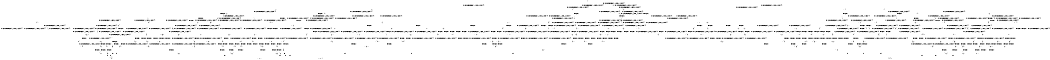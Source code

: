 digraph BCG {
size = "7, 10.5";
center = TRUE;
node [shape = circle];
0 [peripheries = 2];
0 -> 1 [label = "EX !0 !ATOMIC_EXCH_BRANCH (1, +1, TRUE, +0, 2, TRUE) !{0}"];
0 -> 2 [label = "EX !2 !ATOMIC_EXCH_BRANCH (1, +0, FALSE, +0, 3, TRUE) !{0}"];
0 -> 3 [label = "EX !1 !ATOMIC_EXCH_BRANCH (1, +0, TRUE, +0, 1, TRUE) !{0}"];
0 -> 4 [label = "EX !0 !ATOMIC_EXCH_BRANCH (1, +1, TRUE, +0, 2, TRUE) !{0}"];
1 -> 5 [label = "EX !2 !ATOMIC_EXCH_BRANCH (1, +0, FALSE, +0, 3, FALSE) !{0}"];
1 -> 6 [label = "EX !1 !ATOMIC_EXCH_BRANCH (1, +0, TRUE, +0, 1, FALSE) !{0}"];
1 -> 7 [label = "TERMINATE !0"];
2 -> 8 [label = "EX !0 !ATOMIC_EXCH_BRANCH (1, +1, TRUE, +0, 2, TRUE) !{0}"];
2 -> 9 [label = "EX !1 !ATOMIC_EXCH_BRANCH (1, +0, TRUE, +0, 1, TRUE) !{0}"];
2 -> 10 [label = "TERMINATE !2"];
2 -> 11 [label = "EX !0 !ATOMIC_EXCH_BRANCH (1, +1, TRUE, +0, 2, TRUE) !{0}"];
3 -> 3 [label = "EX !1 !ATOMIC_EXCH_BRANCH (1, +0, TRUE, +0, 1, TRUE) !{0}"];
3 -> 12 [label = "EX !0 !ATOMIC_EXCH_BRANCH (1, +1, TRUE, +0, 2, TRUE) !{0}"];
3 -> 13 [label = "EX !2 !ATOMIC_EXCH_BRANCH (1, +0, FALSE, +0, 3, TRUE) !{0}"];
3 -> 14 [label = "EX !0 !ATOMIC_EXCH_BRANCH (1, +1, TRUE, +0, 2, TRUE) !{0}"];
4 -> 15 [label = "EX !2 !ATOMIC_EXCH_BRANCH (1, +0, FALSE, +0, 3, FALSE) !{0}"];
4 -> 16 [label = "EX !1 !ATOMIC_EXCH_BRANCH (1, +0, TRUE, +0, 1, FALSE) !{0}"];
4 -> 17 [label = "TERMINATE !0"];
5 -> 18 [label = "EX !2 !ATOMIC_EXCH_BRANCH (1, +1, TRUE, +1, 2, TRUE) !{0}"];
5 -> 19 [label = "EX !1 !ATOMIC_EXCH_BRANCH (1, +0, TRUE, +0, 1, FALSE) !{0}"];
5 -> 20 [label = "TERMINATE !0"];
6 -> 21 [label = "EX !2 !ATOMIC_EXCH_BRANCH (1, +0, FALSE, +0, 3, TRUE) !{0}"];
6 -> 22 [label = "TERMINATE !0"];
6 -> 23 [label = "TERMINATE !1"];
7 -> 24 [label = "EX !2 !ATOMIC_EXCH_BRANCH (1, +0, FALSE, +0, 3, FALSE) !{1}"];
7 -> 25 [label = "EX !1 !ATOMIC_EXCH_BRANCH (1, +0, TRUE, +0, 1, FALSE) !{1}"];
7 -> 26 [label = "EX !1 !ATOMIC_EXCH_BRANCH (1, +0, TRUE, +0, 1, FALSE) !{1}"];
8 -> 27 [label = "EX !1 !ATOMIC_EXCH_BRANCH (1, +0, TRUE, +0, 1, FALSE) !{0}"];
8 -> 28 [label = "TERMINATE !0"];
8 -> 29 [label = "TERMINATE !2"];
9 -> 9 [label = "EX !1 !ATOMIC_EXCH_BRANCH (1, +0, TRUE, +0, 1, TRUE) !{0}"];
9 -> 30 [label = "EX !0 !ATOMIC_EXCH_BRANCH (1, +1, TRUE, +0, 2, TRUE) !{0}"];
9 -> 31 [label = "TERMINATE !2"];
9 -> 32 [label = "EX !0 !ATOMIC_EXCH_BRANCH (1, +1, TRUE, +0, 2, TRUE) !{0}"];
10 -> 33 [label = "EX !0 !ATOMIC_EXCH_BRANCH (1, +1, TRUE, +0, 2, TRUE) !{0}"];
10 -> 34 [label = "EX !1 !ATOMIC_EXCH_BRANCH (1, +0, TRUE, +0, 1, TRUE) !{0}"];
10 -> 35 [label = "EX !0 !ATOMIC_EXCH_BRANCH (1, +1, TRUE, +0, 2, TRUE) !{0}"];
11 -> 36 [label = "EX !1 !ATOMIC_EXCH_BRANCH (1, +0, TRUE, +0, 1, FALSE) !{0}"];
11 -> 37 [label = "TERMINATE !0"];
11 -> 38 [label = "TERMINATE !2"];
12 -> 6 [label = "EX !1 !ATOMIC_EXCH_BRANCH (1, +0, TRUE, +0, 1, FALSE) !{0}"];
12 -> 39 [label = "EX !2 !ATOMIC_EXCH_BRANCH (1, +0, FALSE, +0, 3, FALSE) !{0}"];
12 -> 40 [label = "TERMINATE !0"];
13 -> 9 [label = "EX !1 !ATOMIC_EXCH_BRANCH (1, +0, TRUE, +0, 1, TRUE) !{0}"];
13 -> 30 [label = "EX !0 !ATOMIC_EXCH_BRANCH (1, +1, TRUE, +0, 2, TRUE) !{0}"];
13 -> 31 [label = "TERMINATE !2"];
13 -> 32 [label = "EX !0 !ATOMIC_EXCH_BRANCH (1, +1, TRUE, +0, 2, TRUE) !{0}"];
14 -> 16 [label = "EX !1 !ATOMIC_EXCH_BRANCH (1, +0, TRUE, +0, 1, FALSE) !{0}"];
14 -> 41 [label = "EX !2 !ATOMIC_EXCH_BRANCH (1, +0, FALSE, +0, 3, FALSE) !{0}"];
14 -> 42 [label = "TERMINATE !0"];
15 -> 43 [label = "EX !2 !ATOMIC_EXCH_BRANCH (1, +1, TRUE, +1, 2, TRUE) !{0}"];
15 -> 44 [label = "EX !1 !ATOMIC_EXCH_BRANCH (1, +0, TRUE, +0, 1, FALSE) !{0}"];
15 -> 45 [label = "TERMINATE !0"];
16 -> 46 [label = "EX !2 !ATOMIC_EXCH_BRANCH (1, +0, FALSE, +0, 3, TRUE) !{0}"];
16 -> 47 [label = "TERMINATE !0"];
16 -> 48 [label = "TERMINATE !1"];
17 -> 49 [label = "EX !2 !ATOMIC_EXCH_BRANCH (1, +0, FALSE, +0, 3, FALSE) !{1}"];
17 -> 50 [label = "EX !1 !ATOMIC_EXCH_BRANCH (1, +0, TRUE, +0, 1, FALSE) !{1}"];
18 -> 18 [label = "EX !2 !ATOMIC_EXCH_BRANCH (1, +1, TRUE, +1, 2, TRUE) !{0}"];
18 -> 19 [label = "EX !1 !ATOMIC_EXCH_BRANCH (1, +0, TRUE, +0, 1, FALSE) !{0}"];
18 -> 20 [label = "TERMINATE !0"];
19 -> 51 [label = "EX !2 !ATOMIC_EXCH_BRANCH (1, +1, TRUE, +1, 2, FALSE) !{0}"];
19 -> 52 [label = "TERMINATE !0"];
19 -> 53 [label = "TERMINATE !1"];
20 -> 54 [label = "EX !2 !ATOMIC_EXCH_BRANCH (1, +1, TRUE, +1, 2, TRUE) !{1}"];
20 -> 55 [label = "EX !1 !ATOMIC_EXCH_BRANCH (1, +0, TRUE, +0, 1, FALSE) !{1}"];
20 -> 56 [label = "EX !1 !ATOMIC_EXCH_BRANCH (1, +0, TRUE, +0, 1, FALSE) !{1}"];
21 -> 57 [label = "TERMINATE !0"];
21 -> 58 [label = "TERMINATE !2"];
21 -> 59 [label = "TERMINATE !1"];
22 -> 60 [label = "EX !2 !ATOMIC_EXCH_BRANCH (1, +0, FALSE, +0, 3, TRUE) !{1}"];
22 -> 61 [label = "TERMINATE !1"];
23 -> 62 [label = "EX !2 !ATOMIC_EXCH_BRANCH (1, +0, FALSE, +0, 3, TRUE) !{0}"];
23 -> 63 [label = "TERMINATE !0"];
24 -> 54 [label = "EX !2 !ATOMIC_EXCH_BRANCH (1, +1, TRUE, +1, 2, TRUE) !{1}"];
24 -> 55 [label = "EX !1 !ATOMIC_EXCH_BRANCH (1, +0, TRUE, +0, 1, FALSE) !{1}"];
24 -> 56 [label = "EX !1 !ATOMIC_EXCH_BRANCH (1, +0, TRUE, +0, 1, FALSE) !{1}"];
25 -> 60 [label = "EX !2 !ATOMIC_EXCH_BRANCH (1, +0, FALSE, +0, 3, TRUE) !{1}"];
25 -> 61 [label = "TERMINATE !1"];
26 -> 64 [label = "EX !2 !ATOMIC_EXCH_BRANCH (1, +0, FALSE, +0, 3, TRUE) !{1}"];
26 -> 65 [label = "TERMINATE !1"];
27 -> 57 [label = "TERMINATE !0"];
27 -> 58 [label = "TERMINATE !2"];
27 -> 59 [label = "TERMINATE !1"];
28 -> 66 [label = "EX !1 !ATOMIC_EXCH_BRANCH (1, +0, TRUE, +0, 1, FALSE) !{1}"];
28 -> 67 [label = "TERMINATE !2"];
28 -> 68 [label = "EX !1 !ATOMIC_EXCH_BRANCH (1, +0, TRUE, +0, 1, FALSE) !{1}"];
29 -> 69 [label = "EX !1 !ATOMIC_EXCH_BRANCH (1, +0, TRUE, +0, 1, FALSE) !{0}"];
29 -> 70 [label = "TERMINATE !0"];
30 -> 27 [label = "EX !1 !ATOMIC_EXCH_BRANCH (1, +0, TRUE, +0, 1, FALSE) !{0}"];
30 -> 71 [label = "TERMINATE !0"];
30 -> 72 [label = "TERMINATE !2"];
31 -> 34 [label = "EX !1 !ATOMIC_EXCH_BRANCH (1, +0, TRUE, +0, 1, TRUE) !{0}"];
31 -> 73 [label = "EX !0 !ATOMIC_EXCH_BRANCH (1, +1, TRUE, +0, 2, TRUE) !{0}"];
31 -> 74 [label = "EX !0 !ATOMIC_EXCH_BRANCH (1, +1, TRUE, +0, 2, TRUE) !{0}"];
32 -> 36 [label = "EX !1 !ATOMIC_EXCH_BRANCH (1, +0, TRUE, +0, 1, FALSE) !{0}"];
32 -> 75 [label = "TERMINATE !0"];
32 -> 76 [label = "TERMINATE !2"];
33 -> 69 [label = "EX !1 !ATOMIC_EXCH_BRANCH (1, +0, TRUE, +0, 1, FALSE) !{0}"];
33 -> 70 [label = "TERMINATE !0"];
34 -> 34 [label = "EX !1 !ATOMIC_EXCH_BRANCH (1, +0, TRUE, +0, 1, TRUE) !{0}"];
34 -> 73 [label = "EX !0 !ATOMIC_EXCH_BRANCH (1, +1, TRUE, +0, 2, TRUE) !{0}"];
34 -> 74 [label = "EX !0 !ATOMIC_EXCH_BRANCH (1, +1, TRUE, +0, 2, TRUE) !{0}"];
35 -> 77 [label = "EX !1 !ATOMIC_EXCH_BRANCH (1, +0, TRUE, +0, 1, FALSE) !{0}"];
35 -> 78 [label = "TERMINATE !0"];
36 -> 79 [label = "TERMINATE !0"];
36 -> 80 [label = "TERMINATE !2"];
36 -> 81 [label = "TERMINATE !1"];
37 -> 82 [label = "EX !1 !ATOMIC_EXCH_BRANCH (1, +0, TRUE, +0, 1, FALSE) !{1}"];
37 -> 83 [label = "TERMINATE !2"];
38 -> 77 [label = "EX !1 !ATOMIC_EXCH_BRANCH (1, +0, TRUE, +0, 1, FALSE) !{0}"];
38 -> 78 [label = "TERMINATE !0"];
39 -> 19 [label = "EX !1 !ATOMIC_EXCH_BRANCH (1, +0, TRUE, +0, 1, FALSE) !{0}"];
39 -> 84 [label = "EX !2 !ATOMIC_EXCH_BRANCH (1, +1, TRUE, +1, 2, TRUE) !{0}"];
39 -> 85 [label = "TERMINATE !0"];
40 -> 25 [label = "EX !1 !ATOMIC_EXCH_BRANCH (1, +0, TRUE, +0, 1, FALSE) !{1}"];
40 -> 86 [label = "EX !2 !ATOMIC_EXCH_BRANCH (1, +0, FALSE, +0, 3, FALSE) !{1}"];
40 -> 26 [label = "EX !1 !ATOMIC_EXCH_BRANCH (1, +0, TRUE, +0, 1, FALSE) !{1}"];
41 -> 44 [label = "EX !1 !ATOMIC_EXCH_BRANCH (1, +0, TRUE, +0, 1, FALSE) !{0}"];
41 -> 87 [label = "EX !2 !ATOMIC_EXCH_BRANCH (1, +1, TRUE, +1, 2, TRUE) !{0}"];
41 -> 88 [label = "TERMINATE !0"];
42 -> 50 [label = "EX !1 !ATOMIC_EXCH_BRANCH (1, +0, TRUE, +0, 1, FALSE) !{1}"];
42 -> 89 [label = "EX !2 !ATOMIC_EXCH_BRANCH (1, +0, FALSE, +0, 3, FALSE) !{1}"];
43 -> 43 [label = "EX !2 !ATOMIC_EXCH_BRANCH (1, +1, TRUE, +1, 2, TRUE) !{0}"];
43 -> 44 [label = "EX !1 !ATOMIC_EXCH_BRANCH (1, +0, TRUE, +0, 1, FALSE) !{0}"];
43 -> 45 [label = "TERMINATE !0"];
44 -> 90 [label = "EX !2 !ATOMIC_EXCH_BRANCH (1, +1, TRUE, +1, 2, FALSE) !{0}"];
44 -> 91 [label = "TERMINATE !0"];
44 -> 92 [label = "TERMINATE !1"];
45 -> 93 [label = "EX !2 !ATOMIC_EXCH_BRANCH (1, +1, TRUE, +1, 2, TRUE) !{1}"];
45 -> 94 [label = "EX !1 !ATOMIC_EXCH_BRANCH (1, +0, TRUE, +0, 1, FALSE) !{1}"];
46 -> 79 [label = "TERMINATE !0"];
46 -> 80 [label = "TERMINATE !2"];
46 -> 81 [label = "TERMINATE !1"];
47 -> 95 [label = "EX !2 !ATOMIC_EXCH_BRANCH (1, +0, FALSE, +0, 3, TRUE) !{1}"];
47 -> 96 [label = "TERMINATE !1"];
48 -> 97 [label = "EX !2 !ATOMIC_EXCH_BRANCH (1, +0, FALSE, +0, 3, TRUE) !{0}"];
48 -> 98 [label = "TERMINATE !0"];
49 -> 93 [label = "EX !2 !ATOMIC_EXCH_BRANCH (1, +1, TRUE, +1, 2, TRUE) !{1}"];
49 -> 94 [label = "EX !1 !ATOMIC_EXCH_BRANCH (1, +0, TRUE, +0, 1, FALSE) !{1}"];
50 -> 95 [label = "EX !2 !ATOMIC_EXCH_BRANCH (1, +0, FALSE, +0, 3, TRUE) !{1}"];
50 -> 96 [label = "TERMINATE !1"];
51 -> 99 [label = "TERMINATE !0"];
51 -> 100 [label = "TERMINATE !2"];
51 -> 101 [label = "TERMINATE !1"];
52 -> 102 [label = "EX !2 !ATOMIC_EXCH_BRANCH (1, +1, TRUE, +1, 2, FALSE) !{1}"];
52 -> 103 [label = "TERMINATE !1"];
53 -> 104 [label = "EX !2 !ATOMIC_EXCH_BRANCH (1, +1, TRUE, +1, 2, FALSE) !{0}"];
53 -> 105 [label = "TERMINATE !0"];
54 -> 54 [label = "EX !2 !ATOMIC_EXCH_BRANCH (1, +1, TRUE, +1, 2, TRUE) !{1}"];
54 -> 55 [label = "EX !1 !ATOMIC_EXCH_BRANCH (1, +0, TRUE, +0, 1, FALSE) !{1}"];
54 -> 56 [label = "EX !1 !ATOMIC_EXCH_BRANCH (1, +0, TRUE, +0, 1, FALSE) !{1}"];
55 -> 102 [label = "EX !2 !ATOMIC_EXCH_BRANCH (1, +1, TRUE, +1, 2, FALSE) !{1}"];
55 -> 103 [label = "TERMINATE !1"];
56 -> 106 [label = "EX !2 !ATOMIC_EXCH_BRANCH (1, +1, TRUE, +1, 2, FALSE) !{1}"];
56 -> 107 [label = "TERMINATE !1"];
57 -> 108 [label = "TERMINATE !2"];
57 -> 109 [label = "TERMINATE !1"];
58 -> 110 [label = "TERMINATE !0"];
58 -> 111 [label = "TERMINATE !1"];
59 -> 112 [label = "TERMINATE !0"];
59 -> 111 [label = "TERMINATE !2"];
60 -> 108 [label = "TERMINATE !2"];
60 -> 109 [label = "TERMINATE !1"];
61 -> 113 [label = "EX !2 !ATOMIC_EXCH_BRANCH (1, +0, FALSE, +0, 3, TRUE) !{2}"];
61 -> 114 [label = "EX !2 !ATOMIC_EXCH_BRANCH (1, +0, FALSE, +0, 3, TRUE) !{2}"];
62 -> 112 [label = "TERMINATE !0"];
62 -> 111 [label = "TERMINATE !2"];
63 -> 113 [label = "EX !2 !ATOMIC_EXCH_BRANCH (1, +0, FALSE, +0, 3, TRUE) !{2}"];
63 -> 114 [label = "EX !2 !ATOMIC_EXCH_BRANCH (1, +0, FALSE, +0, 3, TRUE) !{2}"];
64 -> 115 [label = "TERMINATE !2"];
64 -> 116 [label = "TERMINATE !1"];
65 -> 117 [label = "EX !2 !ATOMIC_EXCH_BRANCH (1, +0, FALSE, +0, 3, TRUE) !{2}"];
66 -> 108 [label = "TERMINATE !2"];
66 -> 109 [label = "TERMINATE !1"];
67 -> 118 [label = "EX !1 !ATOMIC_EXCH_BRANCH (1, +0, TRUE, +0, 1, FALSE) !{1}"];
67 -> 119 [label = "EX !1 !ATOMIC_EXCH_BRANCH (1, +0, TRUE, +0, 1, FALSE) !{1}"];
68 -> 115 [label = "TERMINATE !2"];
68 -> 116 [label = "TERMINATE !1"];
69 -> 110 [label = "TERMINATE !0"];
69 -> 111 [label = "TERMINATE !1"];
70 -> 118 [label = "EX !1 !ATOMIC_EXCH_BRANCH (1, +0, TRUE, +0, 1, FALSE) !{1}"];
70 -> 119 [label = "EX !1 !ATOMIC_EXCH_BRANCH (1, +0, TRUE, +0, 1, FALSE) !{1}"];
71 -> 66 [label = "EX !1 !ATOMIC_EXCH_BRANCH (1, +0, TRUE, +0, 1, FALSE) !{1}"];
71 -> 120 [label = "TERMINATE !2"];
71 -> 68 [label = "EX !1 !ATOMIC_EXCH_BRANCH (1, +0, TRUE, +0, 1, FALSE) !{1}"];
72 -> 69 [label = "EX !1 !ATOMIC_EXCH_BRANCH (1, +0, TRUE, +0, 1, FALSE) !{0}"];
72 -> 121 [label = "TERMINATE !0"];
73 -> 69 [label = "EX !1 !ATOMIC_EXCH_BRANCH (1, +0, TRUE, +0, 1, FALSE) !{0}"];
73 -> 121 [label = "TERMINATE !0"];
74 -> 77 [label = "EX !1 !ATOMIC_EXCH_BRANCH (1, +0, TRUE, +0, 1, FALSE) !{0}"];
74 -> 122 [label = "TERMINATE !0"];
75 -> 82 [label = "EX !1 !ATOMIC_EXCH_BRANCH (1, +0, TRUE, +0, 1, FALSE) !{1}"];
75 -> 123 [label = "TERMINATE !2"];
76 -> 77 [label = "EX !1 !ATOMIC_EXCH_BRANCH (1, +0, TRUE, +0, 1, FALSE) !{0}"];
76 -> 122 [label = "TERMINATE !0"];
77 -> 124 [label = "TERMINATE !0"];
77 -> 125 [label = "TERMINATE !1"];
78 -> 126 [label = "EX !1 !ATOMIC_EXCH_BRANCH (1, +0, TRUE, +0, 1, FALSE) !{1}"];
79 -> 127 [label = "TERMINATE !2"];
79 -> 128 [label = "TERMINATE !1"];
80 -> 124 [label = "TERMINATE !0"];
80 -> 125 [label = "TERMINATE !1"];
81 -> 129 [label = "TERMINATE !0"];
81 -> 125 [label = "TERMINATE !2"];
82 -> 127 [label = "TERMINATE !2"];
82 -> 128 [label = "TERMINATE !1"];
83 -> 126 [label = "EX !1 !ATOMIC_EXCH_BRANCH (1, +0, TRUE, +0, 1, FALSE) !{1}"];
84 -> 19 [label = "EX !1 !ATOMIC_EXCH_BRANCH (1, +0, TRUE, +0, 1, FALSE) !{0}"];
84 -> 84 [label = "EX !2 !ATOMIC_EXCH_BRANCH (1, +1, TRUE, +1, 2, TRUE) !{0}"];
84 -> 85 [label = "TERMINATE !0"];
85 -> 55 [label = "EX !1 !ATOMIC_EXCH_BRANCH (1, +0, TRUE, +0, 1, FALSE) !{1}"];
85 -> 130 [label = "EX !2 !ATOMIC_EXCH_BRANCH (1, +1, TRUE, +1, 2, TRUE) !{1}"];
85 -> 56 [label = "EX !1 !ATOMIC_EXCH_BRANCH (1, +0, TRUE, +0, 1, FALSE) !{1}"];
86 -> 55 [label = "EX !1 !ATOMIC_EXCH_BRANCH (1, +0, TRUE, +0, 1, FALSE) !{1}"];
86 -> 130 [label = "EX !2 !ATOMIC_EXCH_BRANCH (1, +1, TRUE, +1, 2, TRUE) !{1}"];
86 -> 56 [label = "EX !1 !ATOMIC_EXCH_BRANCH (1, +0, TRUE, +0, 1, FALSE) !{1}"];
87 -> 44 [label = "EX !1 !ATOMIC_EXCH_BRANCH (1, +0, TRUE, +0, 1, FALSE) !{0}"];
87 -> 87 [label = "EX !2 !ATOMIC_EXCH_BRANCH (1, +1, TRUE, +1, 2, TRUE) !{0}"];
87 -> 88 [label = "TERMINATE !0"];
88 -> 94 [label = "EX !1 !ATOMIC_EXCH_BRANCH (1, +0, TRUE, +0, 1, FALSE) !{1}"];
88 -> 131 [label = "EX !2 !ATOMIC_EXCH_BRANCH (1, +1, TRUE, +1, 2, TRUE) !{1}"];
89 -> 94 [label = "EX !1 !ATOMIC_EXCH_BRANCH (1, +0, TRUE, +0, 1, FALSE) !{1}"];
89 -> 131 [label = "EX !2 !ATOMIC_EXCH_BRANCH (1, +1, TRUE, +1, 2, TRUE) !{1}"];
90 -> 132 [label = "TERMINATE !0"];
90 -> 133 [label = "TERMINATE !2"];
90 -> 134 [label = "TERMINATE !1"];
91 -> 135 [label = "EX !2 !ATOMIC_EXCH_BRANCH (1, +1, TRUE, +1, 2, FALSE) !{1}"];
91 -> 136 [label = "TERMINATE !1"];
92 -> 137 [label = "EX !2 !ATOMIC_EXCH_BRANCH (1, +1, TRUE, +1, 2, FALSE) !{0}"];
92 -> 138 [label = "TERMINATE !0"];
93 -> 93 [label = "EX !2 !ATOMIC_EXCH_BRANCH (1, +1, TRUE, +1, 2, TRUE) !{1}"];
93 -> 94 [label = "EX !1 !ATOMIC_EXCH_BRANCH (1, +0, TRUE, +0, 1, FALSE) !{1}"];
94 -> 135 [label = "EX !2 !ATOMIC_EXCH_BRANCH (1, +1, TRUE, +1, 2, FALSE) !{1}"];
94 -> 136 [label = "TERMINATE !1"];
95 -> 127 [label = "TERMINATE !2"];
95 -> 128 [label = "TERMINATE !1"];
96 -> 139 [label = "EX !2 !ATOMIC_EXCH_BRANCH (1, +0, FALSE, +0, 3, TRUE) !{2}"];
97 -> 129 [label = "TERMINATE !0"];
97 -> 125 [label = "TERMINATE !2"];
98 -> 139 [label = "EX !2 !ATOMIC_EXCH_BRANCH (1, +0, FALSE, +0, 3, TRUE) !{2}"];
99 -> 140 [label = "TERMINATE !2"];
99 -> 141 [label = "TERMINATE !1"];
100 -> 142 [label = "TERMINATE !0"];
100 -> 143 [label = "TERMINATE !1"];
101 -> 144 [label = "TERMINATE !0"];
101 -> 143 [label = "TERMINATE !2"];
102 -> 140 [label = "TERMINATE !2"];
102 -> 141 [label = "TERMINATE !1"];
103 -> 145 [label = "EX !2 !ATOMIC_EXCH_BRANCH (1, +1, TRUE, +1, 2, FALSE) !{2}"];
103 -> 146 [label = "EX !2 !ATOMIC_EXCH_BRANCH (1, +1, TRUE, +1, 2, FALSE) !{2}"];
104 -> 144 [label = "TERMINATE !0"];
104 -> 143 [label = "TERMINATE !2"];
105 -> 145 [label = "EX !2 !ATOMIC_EXCH_BRANCH (1, +1, TRUE, +1, 2, FALSE) !{2}"];
105 -> 146 [label = "EX !2 !ATOMIC_EXCH_BRANCH (1, +1, TRUE, +1, 2, FALSE) !{2}"];
106 -> 147 [label = "TERMINATE !2"];
106 -> 148 [label = "TERMINATE !1"];
107 -> 149 [label = "EX !2 !ATOMIC_EXCH_BRANCH (1, +1, TRUE, +1, 2, FALSE) !{2}"];
108 -> 150 [label = "TERMINATE !1"];
109 -> 151 [label = "TERMINATE !2"];
110 -> 150 [label = "TERMINATE !1"];
111 -> 152 [label = "TERMINATE !0"];
112 -> 151 [label = "TERMINATE !2"];
113 -> 151 [label = "TERMINATE !2"];
114 -> 153 [label = "TERMINATE !2"];
115 -> 154 [label = "TERMINATE !1"];
116 -> 155 [label = "TERMINATE !2"];
117 -> 155 [label = "TERMINATE !2"];
118 -> 150 [label = "TERMINATE !1"];
119 -> 154 [label = "TERMINATE !1"];
120 -> 118 [label = "EX !1 !ATOMIC_EXCH_BRANCH (1, +0, TRUE, +0, 1, FALSE) !{1}"];
120 -> 119 [label = "EX !1 !ATOMIC_EXCH_BRANCH (1, +0, TRUE, +0, 1, FALSE) !{1}"];
121 -> 118 [label = "EX !1 !ATOMIC_EXCH_BRANCH (1, +0, TRUE, +0, 1, FALSE) !{1}"];
121 -> 119 [label = "EX !1 !ATOMIC_EXCH_BRANCH (1, +0, TRUE, +0, 1, FALSE) !{1}"];
122 -> 126 [label = "EX !1 !ATOMIC_EXCH_BRANCH (1, +0, TRUE, +0, 1, FALSE) !{1}"];
123 -> 126 [label = "EX !1 !ATOMIC_EXCH_BRANCH (1, +0, TRUE, +0, 1, FALSE) !{1}"];
124 -> 156 [label = "TERMINATE !1"];
125 -> 157 [label = "TERMINATE !0"];
126 -> 156 [label = "TERMINATE !1"];
127 -> 156 [label = "TERMINATE !1"];
128 -> 158 [label = "TERMINATE !2"];
129 -> 158 [label = "TERMINATE !2"];
130 -> 55 [label = "EX !1 !ATOMIC_EXCH_BRANCH (1, +0, TRUE, +0, 1, FALSE) !{1}"];
130 -> 130 [label = "EX !2 !ATOMIC_EXCH_BRANCH (1, +1, TRUE, +1, 2, TRUE) !{1}"];
130 -> 56 [label = "EX !1 !ATOMIC_EXCH_BRANCH (1, +0, TRUE, +0, 1, FALSE) !{1}"];
131 -> 94 [label = "EX !1 !ATOMIC_EXCH_BRANCH (1, +0, TRUE, +0, 1, FALSE) !{1}"];
131 -> 131 [label = "EX !2 !ATOMIC_EXCH_BRANCH (1, +1, TRUE, +1, 2, TRUE) !{1}"];
132 -> 159 [label = "TERMINATE !2"];
132 -> 160 [label = "TERMINATE !1"];
133 -> 161 [label = "TERMINATE !0"];
133 -> 162 [label = "TERMINATE !1"];
134 -> 163 [label = "TERMINATE !0"];
134 -> 162 [label = "TERMINATE !2"];
135 -> 159 [label = "TERMINATE !2"];
135 -> 160 [label = "TERMINATE !1"];
136 -> 164 [label = "EX !2 !ATOMIC_EXCH_BRANCH (1, +1, TRUE, +1, 2, FALSE) !{2}"];
137 -> 163 [label = "TERMINATE !0"];
137 -> 162 [label = "TERMINATE !2"];
138 -> 164 [label = "EX !2 !ATOMIC_EXCH_BRANCH (1, +1, TRUE, +1, 2, FALSE) !{2}"];
139 -> 158 [label = "TERMINATE !2"];
140 -> 165 [label = "TERMINATE !1"];
141 -> 166 [label = "TERMINATE !2"];
142 -> 165 [label = "TERMINATE !1"];
143 -> 167 [label = "TERMINATE !0"];
144 -> 166 [label = "TERMINATE !2"];
145 -> 166 [label = "TERMINATE !2"];
146 -> 168 [label = "TERMINATE !2"];
147 -> 169 [label = "TERMINATE !1"];
148 -> 170 [label = "TERMINATE !2"];
149 -> 170 [label = "TERMINATE !2"];
150 -> 171 [label = "exit"];
151 -> 171 [label = "exit"];
152 -> 171 [label = "exit"];
153 -> 172 [label = "exit"];
154 -> 173 [label = "exit"];
155 -> 173 [label = "exit"];
156 -> 174 [label = "exit"];
157 -> 174 [label = "exit"];
158 -> 174 [label = "exit"];
159 -> 175 [label = "TERMINATE !1"];
160 -> 176 [label = "TERMINATE !2"];
161 -> 175 [label = "TERMINATE !1"];
162 -> 177 [label = "TERMINATE !0"];
163 -> 176 [label = "TERMINATE !2"];
164 -> 176 [label = "TERMINATE !2"];
165 -> 171 [label = "exit"];
166 -> 171 [label = "exit"];
167 -> 171 [label = "exit"];
168 -> 172 [label = "exit"];
169 -> 173 [label = "exit"];
170 -> 173 [label = "exit"];
175 -> 174 [label = "exit"];
176 -> 174 [label = "exit"];
177 -> 174 [label = "exit"];
}
